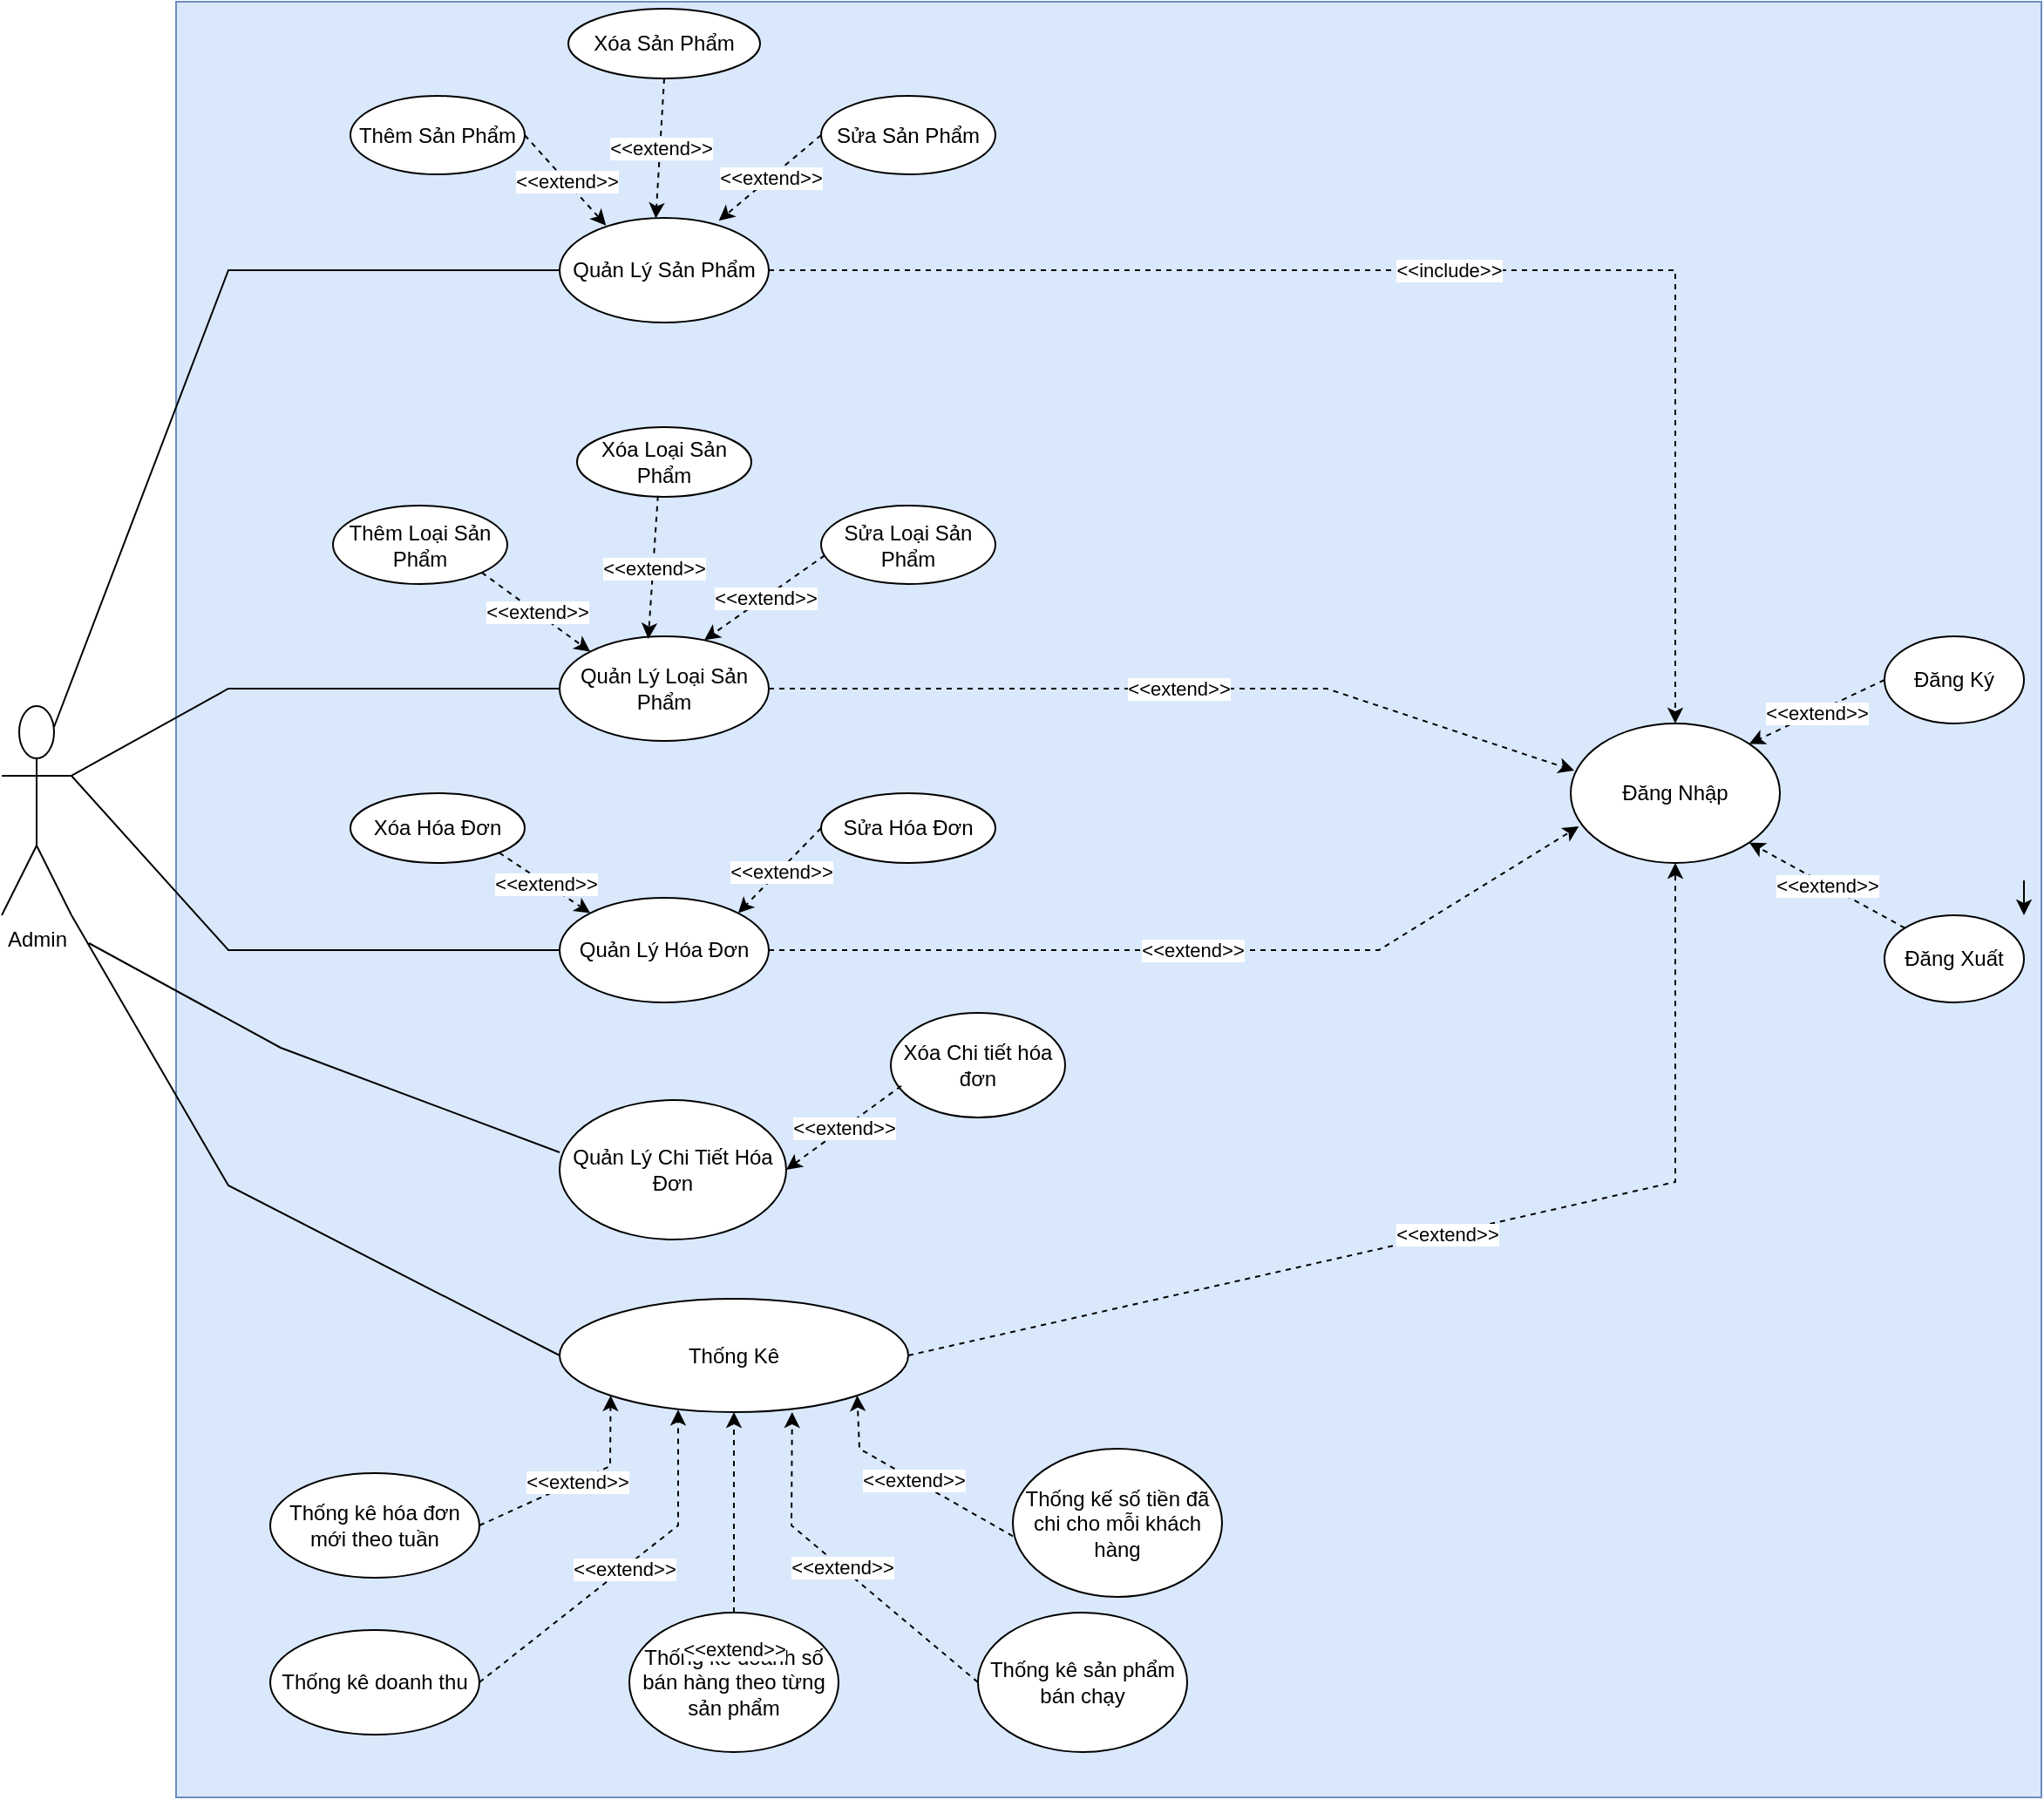 <mxfile version="16.0.3" type="github" pages="2">
  <diagram id="HaQmwH3HXjexHFU-qfym" name="Admin">
    <mxGraphModel dx="1887" dy="995" grid="1" gridSize="10" guides="1" tooltips="1" connect="1" arrows="1" fold="1" page="1" pageScale="1" pageWidth="827" pageHeight="1169" math="0" shadow="0">
      <root>
        <mxCell id="0" />
        <mxCell id="1" parent="0" />
        <mxCell id="EOmpJ_wcfKkghGNtpKqj-10" value="" style="rounded=0;whiteSpace=wrap;html=1;fillColor=#dae8fc;strokeColor=#6c8ebf;" vertex="1" parent="1">
          <mxGeometry x="240" y="70" width="1070" height="1030" as="geometry" />
        </mxCell>
        <mxCell id="2sSeKBzKPZfeEy6mwuEM-1" value="Admin" style="shape=umlActor;verticalLabelPosition=bottom;verticalAlign=top;html=1;outlineConnect=0;" parent="1" vertex="1">
          <mxGeometry x="140" y="474" width="40" height="120" as="geometry" />
        </mxCell>
        <mxCell id="2sSeKBzKPZfeEy6mwuEM-2" value="Quản Lý Sản Phẩm" style="ellipse;whiteSpace=wrap;html=1;" parent="1" vertex="1">
          <mxGeometry x="460" y="194" width="120" height="60" as="geometry" />
        </mxCell>
        <mxCell id="2sSeKBzKPZfeEy6mwuEM-3" value="Xóa Sản Phẩm" style="ellipse;whiteSpace=wrap;html=1;" parent="1" vertex="1">
          <mxGeometry x="465" y="74" width="110" height="40" as="geometry" />
        </mxCell>
        <mxCell id="2sSeKBzKPZfeEy6mwuEM-5" value="Quản Lý Loại Sản Phẩm" style="ellipse;whiteSpace=wrap;html=1;" parent="1" vertex="1">
          <mxGeometry x="460" y="434" width="120" height="60" as="geometry" />
        </mxCell>
        <mxCell id="2sSeKBzKPZfeEy6mwuEM-6" value="Sửa Loại Sản Phẩm" style="ellipse;whiteSpace=wrap;html=1;" parent="1" vertex="1">
          <mxGeometry x="610" y="359" width="100" height="45" as="geometry" />
        </mxCell>
        <mxCell id="2sSeKBzKPZfeEy6mwuEM-8" value="Thêm Loại Sản Phẩm" style="ellipse;whiteSpace=wrap;html=1;" parent="1" vertex="1">
          <mxGeometry x="330" y="359" width="100" height="45" as="geometry" />
        </mxCell>
        <mxCell id="2sSeKBzKPZfeEy6mwuEM-10" value="Xóa Loại Sản Phẩm" style="ellipse;whiteSpace=wrap;html=1;" parent="1" vertex="1">
          <mxGeometry x="470" y="314" width="100" height="40" as="geometry" />
        </mxCell>
        <mxCell id="2sSeKBzKPZfeEy6mwuEM-13" value="Thêm Sản Phẩm" style="ellipse;whiteSpace=wrap;html=1;" parent="1" vertex="1">
          <mxGeometry x="340" y="124" width="100" height="45" as="geometry" />
        </mxCell>
        <mxCell id="2sSeKBzKPZfeEy6mwuEM-15" value="Sửa Sản Phẩm" style="ellipse;whiteSpace=wrap;html=1;" parent="1" vertex="1">
          <mxGeometry x="610" y="124" width="100" height="45" as="geometry" />
        </mxCell>
        <mxCell id="2sSeKBzKPZfeEy6mwuEM-16" value="Quản Lý Hóa Đơn" style="ellipse;whiteSpace=wrap;html=1;" parent="1" vertex="1">
          <mxGeometry x="460" y="584" width="120" height="60" as="geometry" />
        </mxCell>
        <mxCell id="2sSeKBzKPZfeEy6mwuEM-17" value="Xóa Hóa Đơn" style="ellipse;whiteSpace=wrap;html=1;" parent="1" vertex="1">
          <mxGeometry x="340" y="524" width="100" height="40" as="geometry" />
        </mxCell>
        <mxCell id="2sSeKBzKPZfeEy6mwuEM-19" value="Sửa Hóa Đơn" style="ellipse;whiteSpace=wrap;html=1;" parent="1" vertex="1">
          <mxGeometry x="610" y="524" width="100" height="40" as="geometry" />
        </mxCell>
        <mxCell id="2sSeKBzKPZfeEy6mwuEM-21" value="Thống Kê" style="ellipse;whiteSpace=wrap;html=1;" parent="1" vertex="1">
          <mxGeometry x="460" y="814" width="200" height="65" as="geometry" />
        </mxCell>
        <mxCell id="2sSeKBzKPZfeEy6mwuEM-22" value="Thống kê hóa đơn mới theo tuần" style="ellipse;whiteSpace=wrap;html=1;" parent="1" vertex="1">
          <mxGeometry x="294" y="914" width="120" height="60" as="geometry" />
        </mxCell>
        <mxCell id="2sSeKBzKPZfeEy6mwuEM-23" value="Thống kê doanh thu" style="ellipse;whiteSpace=wrap;html=1;" parent="1" vertex="1">
          <mxGeometry x="294" y="1004" width="120" height="60" as="geometry" />
        </mxCell>
        <mxCell id="2sSeKBzKPZfeEy6mwuEM-24" value="Thống kê doanh số bán hàng theo từng sản phẩm" style="ellipse;whiteSpace=wrap;html=1;" parent="1" vertex="1">
          <mxGeometry x="500" y="994" width="120" height="80" as="geometry" />
        </mxCell>
        <mxCell id="2sSeKBzKPZfeEy6mwuEM-25" value="Thống kế số tiền đã chi cho mỗi khách hàng" style="ellipse;whiteSpace=wrap;html=1;" parent="1" vertex="1">
          <mxGeometry x="720" y="900" width="120" height="85" as="geometry" />
        </mxCell>
        <mxCell id="2sSeKBzKPZfeEy6mwuEM-26" value="Thống kê sản phẩm bán chạy" style="ellipse;whiteSpace=wrap;html=1;" parent="1" vertex="1">
          <mxGeometry x="700" y="994" width="120" height="80" as="geometry" />
        </mxCell>
        <mxCell id="2sSeKBzKPZfeEy6mwuEM-32" value="Đăng Nhập" style="ellipse;whiteSpace=wrap;html=1;" parent="1" vertex="1">
          <mxGeometry x="1040" y="484" width="120" height="80" as="geometry" />
        </mxCell>
        <mxCell id="2sSeKBzKPZfeEy6mwuEM-33" value="Đăng Ký" style="ellipse;whiteSpace=wrap;html=1;" parent="1" vertex="1">
          <mxGeometry x="1220" y="434" width="80" height="50" as="geometry" />
        </mxCell>
        <mxCell id="2sSeKBzKPZfeEy6mwuEM-34" value="Đăng Xuất" style="ellipse;whiteSpace=wrap;html=1;" parent="1" vertex="1">
          <mxGeometry x="1220" y="594" width="80" height="50" as="geometry" />
        </mxCell>
        <mxCell id="FUVvX2TOFJs-rZoYn1ly-3" value="" style="endArrow=none;html=1;rounded=0;strokeColor=default;exitX=0.75;exitY=0.1;exitDx=0;exitDy=0;exitPerimeter=0;entryX=0;entryY=0.5;entryDx=0;entryDy=0;" parent="1" source="2sSeKBzKPZfeEy6mwuEM-1" target="2sSeKBzKPZfeEy6mwuEM-2" edge="1">
          <mxGeometry width="50" height="50" relative="1" as="geometry">
            <mxPoint x="710" y="684" as="sourcePoint" />
            <mxPoint x="760" y="634" as="targetPoint" />
            <Array as="points">
              <mxPoint x="270" y="224" />
            </Array>
          </mxGeometry>
        </mxCell>
        <mxCell id="FUVvX2TOFJs-rZoYn1ly-5" value="" style="endArrow=none;html=1;rounded=0;strokeColor=default;entryX=0;entryY=0.5;entryDx=0;entryDy=0;exitX=1;exitY=0.333;exitDx=0;exitDy=0;exitPerimeter=0;" parent="1" source="2sSeKBzKPZfeEy6mwuEM-1" target="2sSeKBzKPZfeEy6mwuEM-5" edge="1">
          <mxGeometry width="50" height="50" relative="1" as="geometry">
            <mxPoint x="230" y="504" as="sourcePoint" />
            <mxPoint x="760" y="634" as="targetPoint" />
            <Array as="points">
              <mxPoint x="270" y="464" />
            </Array>
          </mxGeometry>
        </mxCell>
        <mxCell id="FUVvX2TOFJs-rZoYn1ly-6" value="" style="endArrow=none;html=1;rounded=0;strokeColor=default;entryX=0;entryY=0.5;entryDx=0;entryDy=0;" parent="1" target="2sSeKBzKPZfeEy6mwuEM-16" edge="1">
          <mxGeometry width="50" height="50" relative="1" as="geometry">
            <mxPoint x="180" y="514" as="sourcePoint" />
            <mxPoint x="760" y="634" as="targetPoint" />
            <Array as="points">
              <mxPoint x="270" y="614" />
            </Array>
          </mxGeometry>
        </mxCell>
        <mxCell id="FUVvX2TOFJs-rZoYn1ly-7" value="" style="endArrow=none;html=1;rounded=0;strokeColor=default;exitX=1;exitY=1;exitDx=0;exitDy=0;exitPerimeter=0;entryX=0;entryY=0.5;entryDx=0;entryDy=0;" parent="1" source="2sSeKBzKPZfeEy6mwuEM-1" target="2sSeKBzKPZfeEy6mwuEM-21" edge="1">
          <mxGeometry width="50" height="50" relative="1" as="geometry">
            <mxPoint x="710" y="684" as="sourcePoint" />
            <mxPoint x="760" y="634" as="targetPoint" />
            <Array as="points">
              <mxPoint x="270" y="749" />
            </Array>
          </mxGeometry>
        </mxCell>
        <mxCell id="zfTVj7RX99jKt5tRlZYa-2" value="" style="endArrow=classic;html=1;rounded=0;dashed=1;exitX=1;exitY=0.5;exitDx=0;exitDy=0;entryX=0.222;entryY=0.072;entryDx=0;entryDy=0;entryPerimeter=0;" parent="1" source="2sSeKBzKPZfeEy6mwuEM-13" target="2sSeKBzKPZfeEy6mwuEM-2" edge="1">
          <mxGeometry relative="1" as="geometry">
            <mxPoint x="480" y="264" as="sourcePoint" />
            <mxPoint x="580" y="264" as="targetPoint" />
          </mxGeometry>
        </mxCell>
        <mxCell id="zfTVj7RX99jKt5tRlZYa-3" value="&amp;lt;&amp;lt;extend&amp;gt;&amp;gt;" style="edgeLabel;resizable=0;html=1;align=center;verticalAlign=middle;" parent="zfTVj7RX99jKt5tRlZYa-2" connectable="0" vertex="1">
          <mxGeometry relative="1" as="geometry" />
        </mxCell>
        <mxCell id="zfTVj7RX99jKt5tRlZYa-6" value="" style="endArrow=classic;html=1;rounded=0;dashed=1;exitX=0.5;exitY=1;exitDx=0;exitDy=0;entryX=0.46;entryY=0.005;entryDx=0;entryDy=0;entryPerimeter=0;" parent="1" source="2sSeKBzKPZfeEy6mwuEM-3" target="2sSeKBzKPZfeEy6mwuEM-2" edge="1">
          <mxGeometry relative="1" as="geometry">
            <mxPoint x="450" y="156.5" as="sourcePoint" />
            <mxPoint x="496.64" y="208.32" as="targetPoint" />
          </mxGeometry>
        </mxCell>
        <mxCell id="zfTVj7RX99jKt5tRlZYa-7" value="&amp;lt;&amp;lt;extend&amp;gt;&amp;gt;" style="edgeLabel;resizable=0;html=1;align=center;verticalAlign=middle;" parent="zfTVj7RX99jKt5tRlZYa-6" connectable="0" vertex="1">
          <mxGeometry relative="1" as="geometry" />
        </mxCell>
        <mxCell id="zfTVj7RX99jKt5tRlZYa-8" value="" style="endArrow=classic;html=1;rounded=0;dashed=1;exitX=0;exitY=0.5;exitDx=0;exitDy=0;entryX=0.761;entryY=0.028;entryDx=0;entryDy=0;entryPerimeter=0;" parent="1" source="2sSeKBzKPZfeEy6mwuEM-15" target="2sSeKBzKPZfeEy6mwuEM-2" edge="1">
          <mxGeometry relative="1" as="geometry">
            <mxPoint x="530" y="124" as="sourcePoint" />
            <mxPoint x="525.2" y="204.3" as="targetPoint" />
          </mxGeometry>
        </mxCell>
        <mxCell id="zfTVj7RX99jKt5tRlZYa-9" value="&amp;lt;&amp;lt;extend&amp;gt;&amp;gt;" style="edgeLabel;resizable=0;html=1;align=center;verticalAlign=middle;" parent="zfTVj7RX99jKt5tRlZYa-8" connectable="0" vertex="1">
          <mxGeometry relative="1" as="geometry" />
        </mxCell>
        <mxCell id="zfTVj7RX99jKt5tRlZYa-10" value="" style="endArrow=classic;html=1;rounded=0;dashed=1;exitX=1;exitY=1;exitDx=0;exitDy=0;entryX=0;entryY=0;entryDx=0;entryDy=0;" parent="1" source="2sSeKBzKPZfeEy6mwuEM-8" target="2sSeKBzKPZfeEy6mwuEM-5" edge="1">
          <mxGeometry relative="1" as="geometry">
            <mxPoint x="540" y="134" as="sourcePoint" />
            <mxPoint x="535.2" y="214.3" as="targetPoint" />
          </mxGeometry>
        </mxCell>
        <mxCell id="zfTVj7RX99jKt5tRlZYa-11" value="&amp;lt;&amp;lt;extend&amp;gt;&amp;gt;" style="edgeLabel;resizable=0;html=1;align=center;verticalAlign=middle;" parent="zfTVj7RX99jKt5tRlZYa-10" connectable="0" vertex="1">
          <mxGeometry relative="1" as="geometry" />
        </mxCell>
        <mxCell id="zfTVj7RX99jKt5tRlZYa-12" value="" style="endArrow=classic;html=1;rounded=0;dashed=1;exitX=0.464;exitY=0.985;exitDx=0;exitDy=0;entryX=0.424;entryY=0.024;entryDx=0;entryDy=0;entryPerimeter=0;exitPerimeter=0;" parent="1" source="2sSeKBzKPZfeEy6mwuEM-10" target="2sSeKBzKPZfeEy6mwuEM-5" edge="1">
          <mxGeometry relative="1" as="geometry">
            <mxPoint x="425.62" y="407.29" as="sourcePoint" />
            <mxPoint x="487.392" y="452.878" as="targetPoint" />
          </mxGeometry>
        </mxCell>
        <mxCell id="zfTVj7RX99jKt5tRlZYa-13" value="&amp;lt;&amp;lt;extend&amp;gt;&amp;gt;" style="edgeLabel;resizable=0;html=1;align=center;verticalAlign=middle;" parent="zfTVj7RX99jKt5tRlZYa-12" connectable="0" vertex="1">
          <mxGeometry relative="1" as="geometry" />
        </mxCell>
        <mxCell id="zfTVj7RX99jKt5tRlZYa-14" value="" style="endArrow=classic;html=1;rounded=0;dashed=1;exitX=0.021;exitY=0.635;exitDx=0;exitDy=0;entryX=0.692;entryY=0.035;entryDx=0;entryDy=0;entryPerimeter=0;exitPerimeter=0;" parent="1" source="2sSeKBzKPZfeEy6mwuEM-6" target="2sSeKBzKPZfeEy6mwuEM-5" edge="1">
          <mxGeometry relative="1" as="geometry">
            <mxPoint x="526.4" y="363.4" as="sourcePoint" />
            <mxPoint x="520.88" y="445.44" as="targetPoint" />
          </mxGeometry>
        </mxCell>
        <mxCell id="zfTVj7RX99jKt5tRlZYa-15" value="&amp;lt;&amp;lt;extend&amp;gt;&amp;gt;" style="edgeLabel;resizable=0;html=1;align=center;verticalAlign=middle;" parent="zfTVj7RX99jKt5tRlZYa-14" connectable="0" vertex="1">
          <mxGeometry relative="1" as="geometry" />
        </mxCell>
        <mxCell id="zfTVj7RX99jKt5tRlZYa-16" value="" style="endArrow=classic;html=1;rounded=0;dashed=1;exitX=1;exitY=0.5;exitDx=0;exitDy=0;" parent="1" source="2sSeKBzKPZfeEy6mwuEM-2" target="2sSeKBzKPZfeEy6mwuEM-32" edge="1">
          <mxGeometry relative="1" as="geometry">
            <mxPoint x="536.4" y="373.4" as="sourcePoint" />
            <mxPoint x="530.88" y="455.44" as="targetPoint" />
            <Array as="points">
              <mxPoint x="1100" y="224" />
            </Array>
          </mxGeometry>
        </mxCell>
        <mxCell id="zfTVj7RX99jKt5tRlZYa-17" value="&amp;lt;&amp;lt;include&amp;gt;&amp;gt;" style="edgeLabel;resizable=0;html=1;align=center;verticalAlign=middle;" parent="zfTVj7RX99jKt5tRlZYa-16" connectable="0" vertex="1">
          <mxGeometry relative="1" as="geometry" />
        </mxCell>
        <mxCell id="zfTVj7RX99jKt5tRlZYa-18" value="" style="endArrow=classic;html=1;rounded=0;dashed=1;exitX=0;exitY=0.5;exitDx=0;exitDy=0;entryX=1;entryY=0;entryDx=0;entryDy=0;" parent="1" source="2sSeKBzKPZfeEy6mwuEM-33" target="2sSeKBzKPZfeEy6mwuEM-32" edge="1">
          <mxGeometry relative="1" as="geometry">
            <mxPoint x="546.4" y="383.4" as="sourcePoint" />
            <mxPoint x="540.88" y="465.44" as="targetPoint" />
          </mxGeometry>
        </mxCell>
        <mxCell id="zfTVj7RX99jKt5tRlZYa-19" value="&amp;lt;&amp;lt;extend&amp;gt;&amp;gt;" style="edgeLabel;resizable=0;html=1;align=center;verticalAlign=middle;" parent="zfTVj7RX99jKt5tRlZYa-18" connectable="0" vertex="1">
          <mxGeometry relative="1" as="geometry" />
        </mxCell>
        <mxCell id="zfTVj7RX99jKt5tRlZYa-20" value="" style="endArrow=classic;html=1;rounded=0;dashed=1;exitX=0;exitY=0;exitDx=0;exitDy=0;entryX=1;entryY=1;entryDx=0;entryDy=0;" parent="1" source="2sSeKBzKPZfeEy6mwuEM-34" target="2sSeKBzKPZfeEy6mwuEM-32" edge="1">
          <mxGeometry relative="1" as="geometry">
            <mxPoint x="1230" y="469" as="sourcePoint" />
            <mxPoint x="1152.426" y="505.716" as="targetPoint" />
          </mxGeometry>
        </mxCell>
        <mxCell id="zfTVj7RX99jKt5tRlZYa-21" value="&amp;lt;&amp;lt;extend&amp;gt;&amp;gt;" style="edgeLabel;resizable=0;html=1;align=center;verticalAlign=middle;" parent="zfTVj7RX99jKt5tRlZYa-20" connectable="0" vertex="1">
          <mxGeometry relative="1" as="geometry" />
        </mxCell>
        <mxCell id="zfTVj7RX99jKt5tRlZYa-22" value="" style="endArrow=classic;html=1;rounded=0;dashed=1;exitX=0;exitY=0.5;exitDx=0;exitDy=0;entryX=1;entryY=0;entryDx=0;entryDy=0;" parent="1" source="2sSeKBzKPZfeEy6mwuEM-19" target="2sSeKBzKPZfeEy6mwuEM-16" edge="1">
          <mxGeometry relative="1" as="geometry">
            <mxPoint x="622.1" y="397.575" as="sourcePoint" />
            <mxPoint x="553.04" y="446.1" as="targetPoint" />
          </mxGeometry>
        </mxCell>
        <mxCell id="zfTVj7RX99jKt5tRlZYa-23" value="&amp;lt;&amp;lt;extend&amp;gt;&amp;gt;" style="edgeLabel;resizable=0;html=1;align=center;verticalAlign=middle;" parent="zfTVj7RX99jKt5tRlZYa-22" connectable="0" vertex="1">
          <mxGeometry relative="1" as="geometry" />
        </mxCell>
        <mxCell id="zfTVj7RX99jKt5tRlZYa-24" value="" style="endArrow=classic;html=1;rounded=0;dashed=1;exitX=1;exitY=1;exitDx=0;exitDy=0;entryX=0;entryY=0;entryDx=0;entryDy=0;" parent="1" source="2sSeKBzKPZfeEy6mwuEM-17" target="2sSeKBzKPZfeEy6mwuEM-16" edge="1">
          <mxGeometry relative="1" as="geometry">
            <mxPoint x="620.0" y="554" as="sourcePoint" />
            <mxPoint x="572.974" y="603.064" as="targetPoint" />
          </mxGeometry>
        </mxCell>
        <mxCell id="zfTVj7RX99jKt5tRlZYa-25" value="&amp;lt;&amp;lt;extend&amp;gt;&amp;gt;" style="edgeLabel;resizable=0;html=1;align=center;verticalAlign=middle;" parent="zfTVj7RX99jKt5tRlZYa-24" connectable="0" vertex="1">
          <mxGeometry relative="1" as="geometry" />
        </mxCell>
        <mxCell id="zfTVj7RX99jKt5tRlZYa-26" value="" style="endArrow=classic;html=1;rounded=0;dashed=1;exitX=0;exitY=0.59;exitDx=0;exitDy=0;entryX=1;entryY=1;entryDx=0;entryDy=0;exitPerimeter=0;" parent="1" source="2sSeKBzKPZfeEy6mwuEM-25" target="2sSeKBzKPZfeEy6mwuEM-21" edge="1">
          <mxGeometry relative="1" as="geometry">
            <mxPoint x="620.0" y="554" as="sourcePoint" />
            <mxPoint x="572.974" y="603.064" as="targetPoint" />
            <Array as="points">
              <mxPoint x="632" y="900" />
            </Array>
          </mxGeometry>
        </mxCell>
        <mxCell id="zfTVj7RX99jKt5tRlZYa-27" value="&amp;lt;&amp;lt;extend&amp;gt;&amp;gt;" style="edgeLabel;resizable=0;html=1;align=center;verticalAlign=middle;" parent="zfTVj7RX99jKt5tRlZYa-26" connectable="0" vertex="1">
          <mxGeometry relative="1" as="geometry" />
        </mxCell>
        <mxCell id="zfTVj7RX99jKt5tRlZYa-28" value="" style="endArrow=classic;html=1;rounded=0;dashed=1;exitX=0;exitY=0.5;exitDx=0;exitDy=0;entryX=0.667;entryY=1;entryDx=0;entryDy=0;entryPerimeter=0;" parent="1" source="2sSeKBzKPZfeEy6mwuEM-26" target="2sSeKBzKPZfeEy6mwuEM-21" edge="1">
          <mxGeometry relative="1" as="geometry">
            <mxPoint x="650" y="861.65" as="sourcePoint" />
            <mxPoint x="572.426" y="780.213" as="targetPoint" />
            <Array as="points">
              <mxPoint x="593" y="944" />
            </Array>
          </mxGeometry>
        </mxCell>
        <mxCell id="zfTVj7RX99jKt5tRlZYa-29" value="&amp;lt;&amp;lt;extend&amp;gt;&amp;gt;" style="edgeLabel;resizable=0;html=1;align=center;verticalAlign=middle;" parent="zfTVj7RX99jKt5tRlZYa-28" connectable="0" vertex="1">
          <mxGeometry relative="1" as="geometry" />
        </mxCell>
        <mxCell id="zfTVj7RX99jKt5tRlZYa-30" value="" style="endArrow=classic;html=1;rounded=0;dashed=1;exitX=1;exitY=0.5;exitDx=0;exitDy=0;entryX=0;entryY=1;entryDx=0;entryDy=0;" parent="1" source="2sSeKBzKPZfeEy6mwuEM-22" target="2sSeKBzKPZfeEy6mwuEM-21" edge="1">
          <mxGeometry relative="1" as="geometry">
            <mxPoint x="660" y="871.65" as="sourcePoint" />
            <mxPoint x="582.426" y="790.213" as="targetPoint" />
            <Array as="points">
              <mxPoint x="489" y="910" />
            </Array>
          </mxGeometry>
        </mxCell>
        <mxCell id="zfTVj7RX99jKt5tRlZYa-31" value="&amp;lt;&amp;lt;extend&amp;gt;&amp;gt;" style="edgeLabel;resizable=0;html=1;align=center;verticalAlign=middle;" parent="zfTVj7RX99jKt5tRlZYa-30" connectable="0" vertex="1">
          <mxGeometry relative="1" as="geometry" />
        </mxCell>
        <mxCell id="zfTVj7RX99jKt5tRlZYa-32" value="" style="endArrow=classic;html=1;rounded=0;dashed=1;exitX=0.5;exitY=0;exitDx=0;exitDy=0;entryX=0.5;entryY=1;entryDx=0;entryDy=0;" parent="1" source="2sSeKBzKPZfeEy6mwuEM-24" target="2sSeKBzKPZfeEy6mwuEM-21" edge="1">
          <mxGeometry relative="1" as="geometry">
            <mxPoint x="670" y="881.65" as="sourcePoint" />
            <mxPoint x="592.426" y="800.213" as="targetPoint" />
            <Array as="points" />
          </mxGeometry>
        </mxCell>
        <mxCell id="zfTVj7RX99jKt5tRlZYa-33" value="&amp;lt;&amp;lt;extend&amp;gt;&amp;gt;" style="edgeLabel;resizable=0;html=1;align=center;verticalAlign=middle;" parent="zfTVj7RX99jKt5tRlZYa-32" connectable="0" vertex="1">
          <mxGeometry relative="1" as="geometry">
            <mxPoint y="78" as="offset" />
          </mxGeometry>
        </mxCell>
        <mxCell id="zfTVj7RX99jKt5tRlZYa-34" value="" style="endArrow=classic;html=1;rounded=0;dashed=1;exitX=1;exitY=0.5;exitDx=0;exitDy=0;entryX=0.34;entryY=0.979;entryDx=0;entryDy=0;entryPerimeter=0;" parent="1" source="2sSeKBzKPZfeEy6mwuEM-23" target="2sSeKBzKPZfeEy6mwuEM-21" edge="1">
          <mxGeometry relative="1" as="geometry">
            <mxPoint x="420" y="854" as="sourcePoint" />
            <mxPoint x="498.743" y="779.302" as="targetPoint" />
            <Array as="points">
              <mxPoint x="528" y="944" />
            </Array>
          </mxGeometry>
        </mxCell>
        <mxCell id="zfTVj7RX99jKt5tRlZYa-35" value="&amp;lt;&amp;lt;extend&amp;gt;&amp;gt;" style="edgeLabel;resizable=0;html=1;align=center;verticalAlign=middle;" parent="zfTVj7RX99jKt5tRlZYa-34" connectable="0" vertex="1">
          <mxGeometry relative="1" as="geometry" />
        </mxCell>
        <mxCell id="zfTVj7RX99jKt5tRlZYa-36" value="" style="endArrow=classic;html=1;rounded=0;dashed=1;exitX=1;exitY=0.5;exitDx=0;exitDy=0;entryX=0.5;entryY=1;entryDx=0;entryDy=0;" parent="1" source="2sSeKBzKPZfeEy6mwuEM-21" target="2sSeKBzKPZfeEy6mwuEM-32" edge="1">
          <mxGeometry relative="1" as="geometry">
            <mxPoint x="430" y="864" as="sourcePoint" />
            <mxPoint x="508.743" y="789.302" as="targetPoint" />
            <Array as="points">
              <mxPoint x="1100" y="747" />
            </Array>
          </mxGeometry>
        </mxCell>
        <mxCell id="zfTVj7RX99jKt5tRlZYa-37" value="&amp;lt;&amp;lt;extend&amp;gt;&amp;gt;" style="edgeLabel;resizable=0;html=1;align=center;verticalAlign=middle;" parent="zfTVj7RX99jKt5tRlZYa-36" connectable="0" vertex="1">
          <mxGeometry relative="1" as="geometry" />
        </mxCell>
        <mxCell id="zfTVj7RX99jKt5tRlZYa-38" value="" style="endArrow=classic;html=1;rounded=0;dashed=1;exitX=1;exitY=0.5;exitDx=0;exitDy=0;entryX=0.017;entryY=0.338;entryDx=0;entryDy=0;entryPerimeter=0;" parent="1" source="2sSeKBzKPZfeEy6mwuEM-5" target="2sSeKBzKPZfeEy6mwuEM-32" edge="1">
          <mxGeometry relative="1" as="geometry">
            <mxPoint x="670" y="756.5" as="sourcePoint" />
            <mxPoint x="1110" y="574" as="targetPoint" />
            <Array as="points">
              <mxPoint x="900" y="464" />
            </Array>
          </mxGeometry>
        </mxCell>
        <mxCell id="zfTVj7RX99jKt5tRlZYa-39" value="&amp;lt;&amp;lt;extend&amp;gt;&amp;gt;" style="edgeLabel;resizable=0;html=1;align=center;verticalAlign=middle;" parent="zfTVj7RX99jKt5tRlZYa-38" connectable="0" vertex="1">
          <mxGeometry relative="1" as="geometry" />
        </mxCell>
        <mxCell id="zfTVj7RX99jKt5tRlZYa-40" value="" style="endArrow=classic;html=1;rounded=0;dashed=1;exitX=1;exitY=0.5;exitDx=0;exitDy=0;entryX=0.039;entryY=0.738;entryDx=0;entryDy=0;entryPerimeter=0;" parent="1" source="2sSeKBzKPZfeEy6mwuEM-16" target="2sSeKBzKPZfeEy6mwuEM-32" edge="1">
          <mxGeometry relative="1" as="geometry">
            <mxPoint x="590" y="474" as="sourcePoint" />
            <mxPoint x="1067.574" y="505.716" as="targetPoint" />
            <Array as="points">
              <mxPoint x="930" y="614" />
            </Array>
          </mxGeometry>
        </mxCell>
        <mxCell id="zfTVj7RX99jKt5tRlZYa-41" value="&amp;lt;&amp;lt;extend&amp;gt;&amp;gt;" style="edgeLabel;resizable=0;html=1;align=center;verticalAlign=middle;" parent="zfTVj7RX99jKt5tRlZYa-40" connectable="0" vertex="1">
          <mxGeometry relative="1" as="geometry" />
        </mxCell>
        <mxCell id="EOmpJ_wcfKkghGNtpKqj-3" style="edgeStyle=orthogonalEdgeStyle;rounded=0;orthogonalLoop=1;jettySize=auto;html=1;" edge="1" parent="1">
          <mxGeometry relative="1" as="geometry">
            <mxPoint x="1300" y="574" as="sourcePoint" />
            <mxPoint x="1300" y="594" as="targetPoint" />
          </mxGeometry>
        </mxCell>
        <mxCell id="EOmpJ_wcfKkghGNtpKqj-4" value="" style="endArrow=none;html=1;rounded=0;" edge="1" parent="1">
          <mxGeometry width="50" height="50" relative="1" as="geometry">
            <mxPoint x="190" y="610" as="sourcePoint" />
            <mxPoint x="460" y="730" as="targetPoint" />
            <Array as="points">
              <mxPoint x="300" y="670" />
            </Array>
          </mxGeometry>
        </mxCell>
        <mxCell id="EOmpJ_wcfKkghGNtpKqj-5" value="Quản Lý Chi Tiết Hóa Đơn" style="ellipse;whiteSpace=wrap;html=1;" vertex="1" parent="1">
          <mxGeometry x="460" y="700" width="130" height="80" as="geometry" />
        </mxCell>
        <mxCell id="EOmpJ_wcfKkghGNtpKqj-6" value="Xóa Chi tiết hóa đơn" style="ellipse;whiteSpace=wrap;html=1;" vertex="1" parent="1">
          <mxGeometry x="650" y="650" width="100" height="60" as="geometry" />
        </mxCell>
        <mxCell id="EOmpJ_wcfKkghGNtpKqj-7" value="" style="endArrow=classic;html=1;rounded=0;dashed=1;entryX=1;entryY=0.5;entryDx=0;entryDy=0;exitX=0.06;exitY=0.698;exitDx=0;exitDy=0;exitPerimeter=0;" edge="1" parent="1" source="EOmpJ_wcfKkghGNtpKqj-6" target="EOmpJ_wcfKkghGNtpKqj-5">
          <mxGeometry relative="1" as="geometry">
            <mxPoint x="630" y="700" as="sourcePoint" />
            <mxPoint x="580.005" y="728.942" as="targetPoint" />
          </mxGeometry>
        </mxCell>
        <mxCell id="EOmpJ_wcfKkghGNtpKqj-8" value="&amp;lt;&amp;lt;extend&amp;gt;&amp;gt;" style="edgeLabel;resizable=0;html=1;align=center;verticalAlign=middle;" connectable="0" vertex="1" parent="EOmpJ_wcfKkghGNtpKqj-7">
          <mxGeometry relative="1" as="geometry" />
        </mxCell>
      </root>
    </mxGraphModel>
  </diagram>
  <diagram id="tFsubV8nG7XR1WXdBprO" name="User">
    <mxGraphModel dx="1738" dy="969" grid="1" gridSize="10" guides="1" tooltips="1" connect="1" arrows="1" fold="1" page="1" pageScale="1" pageWidth="827" pageHeight="1169" background="#FFFFFF" math="0" shadow="0">
      <root>
        <mxCell id="M_7yzRCeP24yzsqzJ35s-0" />
        <mxCell id="M_7yzRCeP24yzsqzJ35s-1" parent="M_7yzRCeP24yzsqzJ35s-0" />
        <mxCell id="XPKbTbPLt3oPCOrSFxnQ-1" value="" style="rounded=0;whiteSpace=wrap;html=1;fillColor=#dae8fc;strokeColor=#6c8ebf;" parent="M_7yzRCeP24yzsqzJ35s-1" vertex="1">
          <mxGeometry x="130" y="20" width="970" height="660" as="geometry" />
        </mxCell>
        <mxCell id="M_7yzRCeP24yzsqzJ35s-2" value="User" style="shape=umlActor;verticalLabelPosition=bottom;verticalAlign=top;html=1;outlineConnect=0;fillColor=#A8DADC;strokeColor=#457B9D;fontColor=#1D3557;" parent="M_7yzRCeP24yzsqzJ35s-1" vertex="1">
          <mxGeometry x="10" y="240" width="50" height="160" as="geometry" />
        </mxCell>
        <mxCell id="M_7yzRCeP24yzsqzJ35s-3" value="Đăng nhập" style="ellipse;whiteSpace=wrap;html=1;fillColor=#A8DADC;strokeColor=#457B9D;fontColor=#1D3557;" parent="M_7yzRCeP24yzsqzJ35s-1" vertex="1">
          <mxGeometry x="820" y="320" width="130" height="50" as="geometry" />
        </mxCell>
        <mxCell id="M_7yzRCeP24yzsqzJ35s-4" value="Đăng ký" style="ellipse;whiteSpace=wrap;html=1;fillColor=#A8DADC;strokeColor=#457B9D;fontColor=#1D3557;" parent="M_7yzRCeP24yzsqzJ35s-1" vertex="1">
          <mxGeometry x="1010" y="270" width="80" height="40" as="geometry" />
        </mxCell>
        <mxCell id="M_7yzRCeP24yzsqzJ35s-7" value="Tìm kiếm sản phẩm" style="ellipse;whiteSpace=wrap;html=1;fillColor=#A8DADC;strokeColor=#457B9D;fontColor=#1D3557;" parent="M_7yzRCeP24yzsqzJ35s-1" vertex="1">
          <mxGeometry x="370" y="110" width="120" height="50" as="geometry" />
        </mxCell>
        <mxCell id="M_7yzRCeP24yzsqzJ35s-8" value="Đăng xuất" style="ellipse;whiteSpace=wrap;html=1;fillColor=#A8DADC;strokeColor=#457B9D;fontColor=#1D3557;" parent="M_7yzRCeP24yzsqzJ35s-1" vertex="1">
          <mxGeometry x="1010" y="390" width="80" height="50" as="geometry" />
        </mxCell>
        <mxCell id="M_7yzRCeP24yzsqzJ35s-11" value="Tìm kiếm cơ bản" style="ellipse;whiteSpace=wrap;html=1;fillColor=#A8DADC;strokeColor=#457B9D;fontColor=#1D3557;" parent="M_7yzRCeP24yzsqzJ35s-1" vertex="1">
          <mxGeometry x="250" y="30" width="90" height="50" as="geometry" />
        </mxCell>
        <mxCell id="M_7yzRCeP24yzsqzJ35s-12" value="Tìm kiếm nâng cao" style="ellipse;whiteSpace=wrap;html=1;fillColor=#A8DADC;strokeColor=#457B9D;fontColor=#1D3557;" parent="M_7yzRCeP24yzsqzJ35s-1" vertex="1">
          <mxGeometry x="520" y="30" width="90" height="50" as="geometry" />
        </mxCell>
        <mxCell id="M_7yzRCeP24yzsqzJ35s-17" value="Quản lý giỏ hàng" style="ellipse;whiteSpace=wrap;html=1;fillColor=#A8DADC;strokeColor=#457B9D;fontColor=#1D3557;" parent="M_7yzRCeP24yzsqzJ35s-1" vertex="1">
          <mxGeometry x="370" y="320" width="120" height="50" as="geometry" />
        </mxCell>
        <mxCell id="M_7yzRCeP24yzsqzJ35s-18" value="Thêm giỏ hàng" style="ellipse;whiteSpace=wrap;html=1;fillColor=#A8DADC;strokeColor=#457B9D;fontColor=#1D3557;" parent="M_7yzRCeP24yzsqzJ35s-1" vertex="1">
          <mxGeometry x="280" y="230" width="90" height="50" as="geometry" />
        </mxCell>
        <mxCell id="M_7yzRCeP24yzsqzJ35s-19" value="Sửa giỏ hàng" style="ellipse;whiteSpace=wrap;html=1;fillColor=#A8DADC;strokeColor=#457B9D;fontColor=#1D3557;" parent="M_7yzRCeP24yzsqzJ35s-1" vertex="1">
          <mxGeometry x="390" y="170" width="95" height="50" as="geometry" />
        </mxCell>
        <mxCell id="M_7yzRCeP24yzsqzJ35s-20" value="Xóa giỏ hàng" style="ellipse;whiteSpace=wrap;html=1;fillColor=#A8DADC;strokeColor=#457B9D;fontColor=#1D3557;" parent="M_7yzRCeP24yzsqzJ35s-1" vertex="1">
          <mxGeometry x="490" y="230" width="90" height="50" as="geometry" />
        </mxCell>
        <mxCell id="M_7yzRCeP24yzsqzJ35s-21" value="Xóa một sản phẩm" style="ellipse;whiteSpace=wrap;html=1;fillColor=#A8DADC;strokeColor=#457B9D;fontColor=#1D3557;" parent="M_7yzRCeP24yzsqzJ35s-1" vertex="1">
          <mxGeometry x="610" y="150" width="80" height="50" as="geometry" />
        </mxCell>
        <mxCell id="M_7yzRCeP24yzsqzJ35s-22" value="Xóa toàn bộ" style="ellipse;whiteSpace=wrap;html=1;fillColor=#A8DADC;strokeColor=#457B9D;fontColor=#1D3557;" parent="M_7yzRCeP24yzsqzJ35s-1" vertex="1">
          <mxGeometry x="690" y="230" width="80" height="50" as="geometry" />
        </mxCell>
        <mxCell id="M_7yzRCeP24yzsqzJ35s-33" value="" style="endArrow=none;html=1;rounded=0;exitX=1;exitY=0.333;exitDx=0;exitDy=0;exitPerimeter=0;entryX=0;entryY=0.5;entryDx=0;entryDy=0;labelBackgroundColor=#F1FAEE;strokeColor=#457B9D;fontColor=#1D3557;" parent="M_7yzRCeP24yzsqzJ35s-1" source="M_7yzRCeP24yzsqzJ35s-2" target="M_7yzRCeP24yzsqzJ35s-7" edge="1">
          <mxGeometry width="50" height="50" relative="1" as="geometry">
            <mxPoint x="500" y="270" as="sourcePoint" />
            <mxPoint x="550" y="220" as="targetPoint" />
            <Array as="points">
              <mxPoint x="80" y="135" />
            </Array>
          </mxGeometry>
        </mxCell>
        <mxCell id="M_7yzRCeP24yzsqzJ35s-34" value="" style="endArrow=none;html=1;rounded=0;entryX=0;entryY=0.5;entryDx=0;entryDy=0;labelBackgroundColor=#F1FAEE;strokeColor=#457B9D;fontColor=#1D3557;" parent="M_7yzRCeP24yzsqzJ35s-1" target="M_7yzRCeP24yzsqzJ35s-17" edge="1">
          <mxGeometry width="50" height="50" relative="1" as="geometry">
            <mxPoint x="35" y="345" as="sourcePoint" />
            <mxPoint x="430" y="220" as="targetPoint" />
          </mxGeometry>
        </mxCell>
        <mxCell id="M_7yzRCeP24yzsqzJ35s-37" value="Quản lý tài khoản cá nhân" style="ellipse;whiteSpace=wrap;html=1;fillColor=#A8DADC;strokeColor=#457B9D;fontColor=#1D3557;" parent="M_7yzRCeP24yzsqzJ35s-1" vertex="1">
          <mxGeometry x="370" y="500" width="120" height="50" as="geometry" />
        </mxCell>
        <mxCell id="M_7yzRCeP24yzsqzJ35s-38" value="" style="endArrow=none;html=1;rounded=0;exitX=1;exitY=1;exitDx=0;exitDy=0;exitPerimeter=0;entryX=0;entryY=0.5;entryDx=0;entryDy=0;labelBackgroundColor=#F1FAEE;strokeColor=#457B9D;fontColor=#1D3557;" parent="M_7yzRCeP24yzsqzJ35s-1" source="M_7yzRCeP24yzsqzJ35s-2" target="M_7yzRCeP24yzsqzJ35s-37" edge="1">
          <mxGeometry width="50" height="50" relative="1" as="geometry">
            <mxPoint x="490" y="450" as="sourcePoint" />
            <mxPoint x="170" y="520" as="targetPoint" />
            <Array as="points">
              <mxPoint x="80" y="525" />
            </Array>
          </mxGeometry>
        </mxCell>
        <mxCell id="M_7yzRCeP24yzsqzJ35s-39" value="Sửa thông tin tài khoản" style="ellipse;whiteSpace=wrap;html=1;fillColor=#A8DADC;strokeColor=#457B9D;fontColor=#1D3557;" parent="M_7yzRCeP24yzsqzJ35s-1" vertex="1">
          <mxGeometry x="375" y="620" width="110" height="50" as="geometry" />
        </mxCell>
        <mxCell id="7V2_BglePQxwVAdNf9ar-1" value="" style="endArrow=classic;html=1;rounded=0;dashed=1;exitX=1;exitY=0.5;exitDx=0;exitDy=0;entryX=0.271;entryY=0.033;entryDx=0;entryDy=0;entryPerimeter=0;" edge="1" parent="M_7yzRCeP24yzsqzJ35s-1" source="M_7yzRCeP24yzsqzJ35s-11" target="M_7yzRCeP24yzsqzJ35s-7">
          <mxGeometry relative="1" as="geometry">
            <mxPoint x="600" y="110" as="sourcePoint" />
            <mxPoint x="700" y="110" as="targetPoint" />
          </mxGeometry>
        </mxCell>
        <mxCell id="7V2_BglePQxwVAdNf9ar-2" value="&amp;lt;&amp;lt;extend&amp;gt;&amp;gt;" style="edgeLabel;resizable=0;html=1;align=center;verticalAlign=middle;" connectable="0" vertex="1" parent="7V2_BglePQxwVAdNf9ar-1">
          <mxGeometry relative="1" as="geometry" />
        </mxCell>
        <mxCell id="7V2_BglePQxwVAdNf9ar-4" value="" style="endArrow=classic;html=1;rounded=0;dashed=1;exitX=0.025;exitY=0.683;exitDx=0;exitDy=0;entryX=0.722;entryY=0.046;entryDx=0;entryDy=0;entryPerimeter=0;exitPerimeter=0;" edge="1" parent="M_7yzRCeP24yzsqzJ35s-1" source="M_7yzRCeP24yzsqzJ35s-12" target="M_7yzRCeP24yzsqzJ35s-7">
          <mxGeometry relative="1" as="geometry">
            <mxPoint x="350.0" y="65.0" as="sourcePoint" />
            <mxPoint x="412.52" y="121.65" as="targetPoint" />
          </mxGeometry>
        </mxCell>
        <mxCell id="7V2_BglePQxwVAdNf9ar-5" value="&amp;lt;&amp;lt;extend&amp;gt;&amp;gt;" style="edgeLabel;resizable=0;html=1;align=center;verticalAlign=middle;" connectable="0" vertex="1" parent="7V2_BglePQxwVAdNf9ar-4">
          <mxGeometry relative="1" as="geometry" />
        </mxCell>
        <mxCell id="7V2_BglePQxwVAdNf9ar-6" value="" style="endArrow=classic;html=1;rounded=0;dashed=1;exitX=0;exitY=0.5;exitDx=0;exitDy=0;entryX=0.586;entryY=-0.05;entryDx=0;entryDy=0;entryPerimeter=0;" edge="1" parent="M_7yzRCeP24yzsqzJ35s-1" source="M_7yzRCeP24yzsqzJ35s-21" target="M_7yzRCeP24yzsqzJ35s-20">
          <mxGeometry relative="1" as="geometry">
            <mxPoint x="532.25" y="74.15" as="sourcePoint" />
            <mxPoint x="466.64" y="122.3" as="targetPoint" />
          </mxGeometry>
        </mxCell>
        <mxCell id="7V2_BglePQxwVAdNf9ar-7" value="&amp;lt;&amp;lt;extend&amp;gt;&amp;gt;" style="edgeLabel;resizable=0;html=1;align=center;verticalAlign=middle;" connectable="0" vertex="1" parent="7V2_BglePQxwVAdNf9ar-6">
          <mxGeometry relative="1" as="geometry" />
        </mxCell>
        <mxCell id="7V2_BglePQxwVAdNf9ar-8" value="" style="endArrow=classic;html=1;rounded=0;dashed=1;exitX=0;exitY=0.5;exitDx=0;exitDy=0;entryX=1;entryY=0.5;entryDx=0;entryDy=0;" edge="1" parent="M_7yzRCeP24yzsqzJ35s-1" source="M_7yzRCeP24yzsqzJ35s-22" target="M_7yzRCeP24yzsqzJ35s-20">
          <mxGeometry relative="1" as="geometry">
            <mxPoint x="542.25" y="84.15" as="sourcePoint" />
            <mxPoint x="476.64" y="132.3" as="targetPoint" />
          </mxGeometry>
        </mxCell>
        <mxCell id="7V2_BglePQxwVAdNf9ar-9" value="&amp;lt;&amp;lt;extend&amp;gt;&amp;gt;" style="edgeLabel;resizable=0;html=1;align=center;verticalAlign=middle;" connectable="0" vertex="1" parent="7V2_BglePQxwVAdNf9ar-8">
          <mxGeometry relative="1" as="geometry" />
        </mxCell>
        <mxCell id="7V2_BglePQxwVAdNf9ar-10" value="" style="endArrow=classic;html=1;rounded=0;dashed=1;exitX=0;exitY=1;exitDx=0;exitDy=0;entryX=0.797;entryY=0.11;entryDx=0;entryDy=0;entryPerimeter=0;" edge="1" parent="M_7yzRCeP24yzsqzJ35s-1" source="M_7yzRCeP24yzsqzJ35s-20" target="M_7yzRCeP24yzsqzJ35s-17">
          <mxGeometry relative="1" as="geometry">
            <mxPoint x="552.25" y="94.15" as="sourcePoint" />
            <mxPoint x="486.64" y="142.3" as="targetPoint" />
          </mxGeometry>
        </mxCell>
        <mxCell id="7V2_BglePQxwVAdNf9ar-11" value="&amp;lt;&amp;lt;extend&amp;gt;&amp;gt;" style="edgeLabel;resizable=0;html=1;align=center;verticalAlign=middle;" connectable="0" vertex="1" parent="7V2_BglePQxwVAdNf9ar-10">
          <mxGeometry relative="1" as="geometry" />
        </mxCell>
        <mxCell id="7V2_BglePQxwVAdNf9ar-12" value="" style="endArrow=classic;html=1;rounded=0;dashed=1;exitX=0.5;exitY=1;exitDx=0;exitDy=0;entryX=0.57;entryY=-0.018;entryDx=0;entryDy=0;entryPerimeter=0;" edge="1" parent="M_7yzRCeP24yzsqzJ35s-1" source="M_7yzRCeP24yzsqzJ35s-19" target="M_7yzRCeP24yzsqzJ35s-17">
          <mxGeometry relative="1" as="geometry">
            <mxPoint x="512.992" y="282.573" as="sourcePoint" />
            <mxPoint x="475.64" y="335.5" as="targetPoint" />
          </mxGeometry>
        </mxCell>
        <mxCell id="7V2_BglePQxwVAdNf9ar-13" value="&amp;lt;&amp;lt;extend&amp;gt;&amp;gt;" style="edgeLabel;resizable=0;html=1;align=center;verticalAlign=middle;" connectable="0" vertex="1" parent="7V2_BglePQxwVAdNf9ar-12">
          <mxGeometry relative="1" as="geometry" />
        </mxCell>
        <mxCell id="7V2_BglePQxwVAdNf9ar-14" value="" style="endArrow=classic;html=1;rounded=0;dashed=1;exitX=1;exitY=1;exitDx=0;exitDy=0;entryX=0.3;entryY=0.063;entryDx=0;entryDy=0;entryPerimeter=0;" edge="1" parent="M_7yzRCeP24yzsqzJ35s-1" source="M_7yzRCeP24yzsqzJ35s-18" target="M_7yzRCeP24yzsqzJ35s-17">
          <mxGeometry relative="1" as="geometry">
            <mxPoint x="447.5" y="230" as="sourcePoint" />
            <mxPoint x="448.4" y="329.1" as="targetPoint" />
          </mxGeometry>
        </mxCell>
        <mxCell id="7V2_BglePQxwVAdNf9ar-15" value="&amp;lt;&amp;lt;extend&amp;gt;&amp;gt;" style="edgeLabel;resizable=0;html=1;align=center;verticalAlign=middle;" connectable="0" vertex="1" parent="7V2_BglePQxwVAdNf9ar-14">
          <mxGeometry relative="1" as="geometry" />
        </mxCell>
        <mxCell id="7V2_BglePQxwVAdNf9ar-16" value="" style="endArrow=classic;html=1;rounded=0;dashed=1;entryX=0.5;entryY=1;entryDx=0;entryDy=0;exitX=0.5;exitY=0;exitDx=0;exitDy=0;" edge="1" parent="M_7yzRCeP24yzsqzJ35s-1" source="M_7yzRCeP24yzsqzJ35s-39" target="M_7yzRCeP24yzsqzJ35s-37">
          <mxGeometry relative="1" as="geometry">
            <mxPoint x="457.5" y="240" as="sourcePoint" />
            <mxPoint x="458.4" y="339.1" as="targetPoint" />
          </mxGeometry>
        </mxCell>
        <mxCell id="7V2_BglePQxwVAdNf9ar-17" value="&amp;lt;&amp;lt;extend&amp;gt;&amp;gt;" style="edgeLabel;resizable=0;html=1;align=center;verticalAlign=middle;" connectable="0" vertex="1" parent="7V2_BglePQxwVAdNf9ar-16">
          <mxGeometry relative="1" as="geometry" />
        </mxCell>
        <mxCell id="7V2_BglePQxwVAdNf9ar-19" value="" style="endArrow=classic;html=1;rounded=0;dashed=1;exitX=1;exitY=0.5;exitDx=0;exitDy=0;entryX=0;entryY=0.5;entryDx=0;entryDy=0;" edge="1" parent="M_7yzRCeP24yzsqzJ35s-1" source="M_7yzRCeP24yzsqzJ35s-17" target="M_7yzRCeP24yzsqzJ35s-3">
          <mxGeometry relative="1" as="geometry">
            <mxPoint x="700" y="265" as="sourcePoint" />
            <mxPoint x="590" y="265" as="targetPoint" />
          </mxGeometry>
        </mxCell>
        <mxCell id="7V2_BglePQxwVAdNf9ar-20" value="&amp;lt;&amp;lt;include&amp;gt;&amp;gt;" style="edgeLabel;resizable=0;html=1;align=center;verticalAlign=middle;" connectable="0" vertex="1" parent="7V2_BglePQxwVAdNf9ar-19">
          <mxGeometry relative="1" as="geometry" />
        </mxCell>
        <mxCell id="7V2_BglePQxwVAdNf9ar-21" value="" style="endArrow=classic;html=1;rounded=0;dashed=1;exitX=1;exitY=0.5;exitDx=0;exitDy=0;entryX=0.5;entryY=1;entryDx=0;entryDy=0;" edge="1" parent="M_7yzRCeP24yzsqzJ35s-1" source="M_7yzRCeP24yzsqzJ35s-37" target="M_7yzRCeP24yzsqzJ35s-3">
          <mxGeometry relative="1" as="geometry">
            <mxPoint x="500" y="355" as="sourcePoint" />
            <mxPoint x="830" y="355" as="targetPoint" />
            <Array as="points">
              <mxPoint x="885" y="525" />
            </Array>
          </mxGeometry>
        </mxCell>
        <mxCell id="7V2_BglePQxwVAdNf9ar-22" value="&amp;lt;&amp;lt;include&amp;gt;&amp;gt;" style="edgeLabel;resizable=0;html=1;align=center;verticalAlign=middle;" connectable="0" vertex="1" parent="7V2_BglePQxwVAdNf9ar-21">
          <mxGeometry relative="1" as="geometry" />
        </mxCell>
        <mxCell id="7V2_BglePQxwVAdNf9ar-23" value="" style="endArrow=classic;html=1;rounded=0;dashed=1;exitX=1;exitY=0.5;exitDx=0;exitDy=0;entryX=0.5;entryY=0;entryDx=0;entryDy=0;" edge="1" parent="M_7yzRCeP24yzsqzJ35s-1" source="M_7yzRCeP24yzsqzJ35s-7" target="M_7yzRCeP24yzsqzJ35s-3">
          <mxGeometry relative="1" as="geometry">
            <mxPoint x="500" y="535" as="sourcePoint" />
            <mxPoint x="895" y="380" as="targetPoint" />
            <Array as="points">
              <mxPoint x="885" y="135" />
            </Array>
          </mxGeometry>
        </mxCell>
        <mxCell id="7V2_BglePQxwVAdNf9ar-24" value="&amp;lt;&amp;lt;include&amp;gt;&amp;gt;" style="edgeLabel;resizable=0;html=1;align=center;verticalAlign=middle;" connectable="0" vertex="1" parent="7V2_BglePQxwVAdNf9ar-23">
          <mxGeometry relative="1" as="geometry" />
        </mxCell>
        <mxCell id="7V2_BglePQxwVAdNf9ar-25" value="" style="endArrow=classic;html=1;rounded=0;dashed=1;entryX=1;entryY=0;entryDx=0;entryDy=0;exitX=0;exitY=0.5;exitDx=0;exitDy=0;" edge="1" parent="M_7yzRCeP24yzsqzJ35s-1" source="M_7yzRCeP24yzsqzJ35s-4" target="M_7yzRCeP24yzsqzJ35s-3">
          <mxGeometry relative="1" as="geometry">
            <mxPoint x="440" y="630" as="sourcePoint" />
            <mxPoint x="440" y="560" as="targetPoint" />
          </mxGeometry>
        </mxCell>
        <mxCell id="7V2_BglePQxwVAdNf9ar-26" value="&amp;lt;&amp;lt;extend&amp;gt;&amp;gt;" style="edgeLabel;resizable=0;html=1;align=center;verticalAlign=middle;" connectable="0" vertex="1" parent="7V2_BglePQxwVAdNf9ar-25">
          <mxGeometry relative="1" as="geometry" />
        </mxCell>
        <mxCell id="7V2_BglePQxwVAdNf9ar-27" value="" style="endArrow=classic;html=1;rounded=0;dashed=1;entryX=1;entryY=1;entryDx=0;entryDy=0;exitX=0;exitY=0.5;exitDx=0;exitDy=0;" edge="1" parent="M_7yzRCeP24yzsqzJ35s-1" source="M_7yzRCeP24yzsqzJ35s-8" target="M_7yzRCeP24yzsqzJ35s-3">
          <mxGeometry relative="1" as="geometry">
            <mxPoint x="1020.0" y="300" as="sourcePoint" />
            <mxPoint x="941.181" y="337.407" as="targetPoint" />
          </mxGeometry>
        </mxCell>
        <mxCell id="7V2_BglePQxwVAdNf9ar-28" value="&amp;lt;&amp;lt;extend&amp;gt;&amp;gt;" style="edgeLabel;resizable=0;html=1;align=center;verticalAlign=middle;" connectable="0" vertex="1" parent="7V2_BglePQxwVAdNf9ar-27">
          <mxGeometry relative="1" as="geometry" />
        </mxCell>
      </root>
    </mxGraphModel>
  </diagram>
</mxfile>
